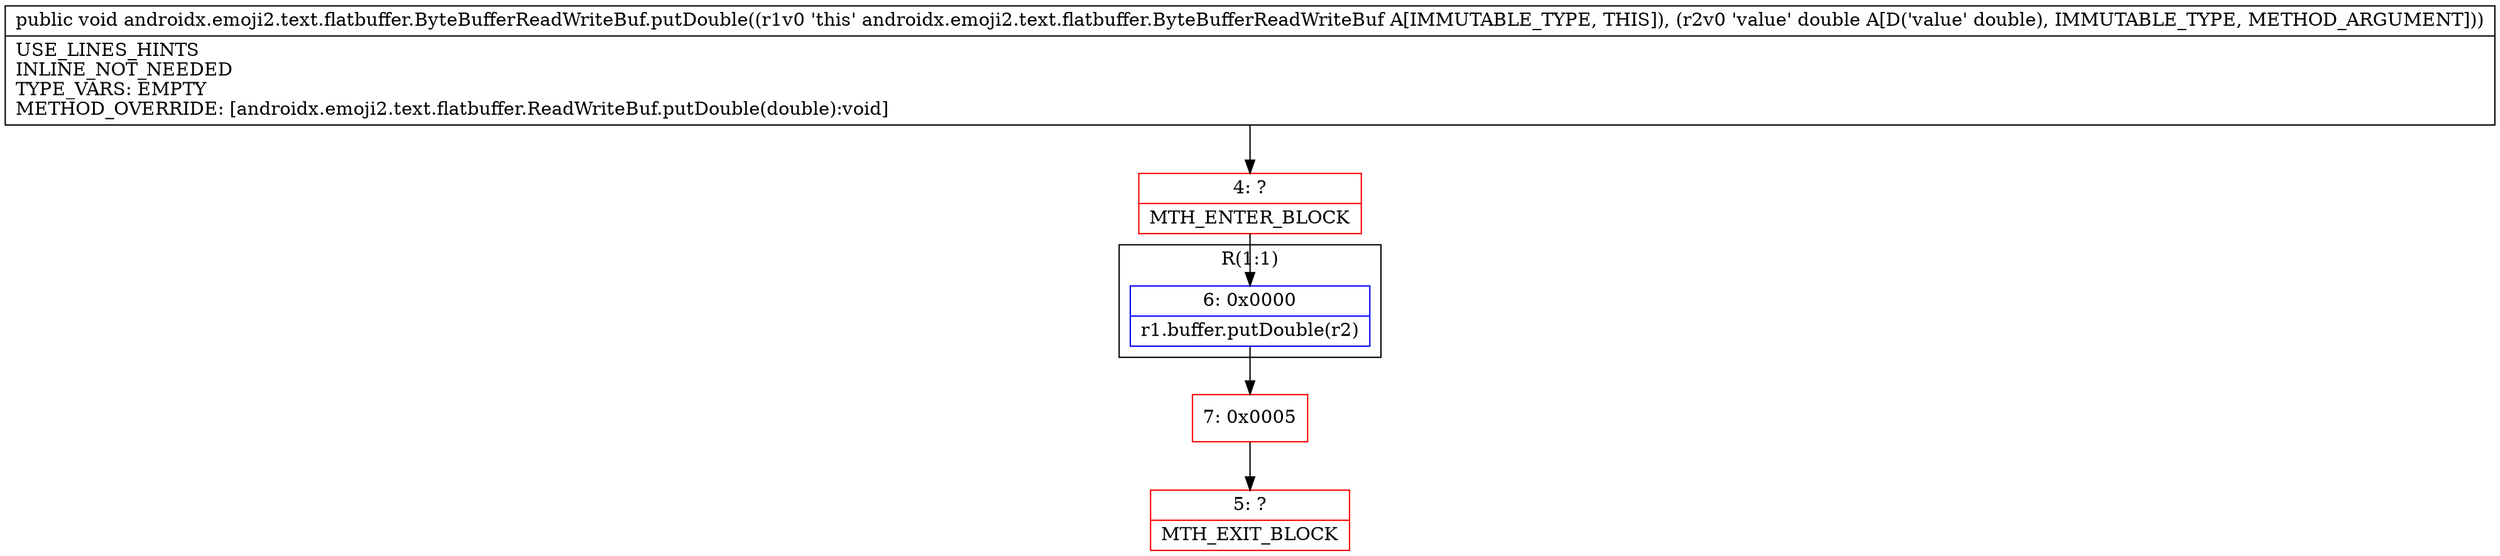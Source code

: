 digraph "CFG forandroidx.emoji2.text.flatbuffer.ByteBufferReadWriteBuf.putDouble(D)V" {
subgraph cluster_Region_1837025996 {
label = "R(1:1)";
node [shape=record,color=blue];
Node_6 [shape=record,label="{6\:\ 0x0000|r1.buffer.putDouble(r2)\l}"];
}
Node_4 [shape=record,color=red,label="{4\:\ ?|MTH_ENTER_BLOCK\l}"];
Node_7 [shape=record,color=red,label="{7\:\ 0x0005}"];
Node_5 [shape=record,color=red,label="{5\:\ ?|MTH_EXIT_BLOCK\l}"];
MethodNode[shape=record,label="{public void androidx.emoji2.text.flatbuffer.ByteBufferReadWriteBuf.putDouble((r1v0 'this' androidx.emoji2.text.flatbuffer.ByteBufferReadWriteBuf A[IMMUTABLE_TYPE, THIS]), (r2v0 'value' double A[D('value' double), IMMUTABLE_TYPE, METHOD_ARGUMENT]))  | USE_LINES_HINTS\lINLINE_NOT_NEEDED\lTYPE_VARS: EMPTY\lMETHOD_OVERRIDE: [androidx.emoji2.text.flatbuffer.ReadWriteBuf.putDouble(double):void]\l}"];
MethodNode -> Node_4;Node_6 -> Node_7;
Node_4 -> Node_6;
Node_7 -> Node_5;
}

